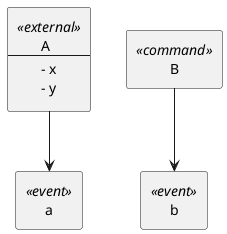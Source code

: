 @startuml
skinparam componentStyle rectangle
skinparam rectangle {
	backgroundColor<<event>> Orange
	backgroundColor<<command>> LightBlue
	backgroundColor<<external>> Pink
	backgroundColor<<document>> Green
	backgroundColor<<invariant>> Yellow
}
component C0 <<external>> [
A
---
- x
- y
]
component C1 <<event>> [
a
]
C0 --> C1
component C2 <<command>> [
B
]
C0 -[hidden]right-> C2
component C3 <<event>> [
b
]
C2 --> C3
@enduml
